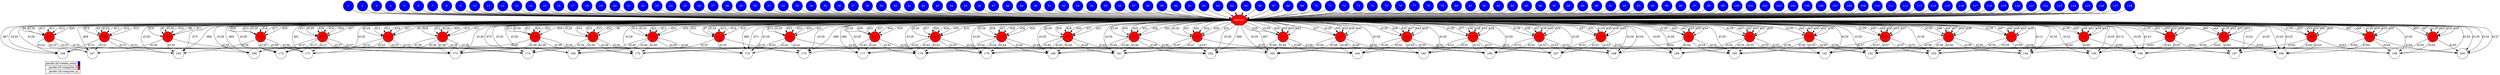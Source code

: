 digraph {
  rankdir=TB;
  labeljust="l";
  subgraph dependence_graph {
    ranksep=0.20;
    node[height=0.75];

1[shape=circle, style=filled fillcolor="#0000ff" fontcolor="#ffffff"];
2[shape=circle, style=filled fillcolor="#0000ff" fontcolor="#ffffff"];
3[shape=circle, style=filled fillcolor="#0000ff" fontcolor="#ffffff"];
4[shape=circle, style=filled fillcolor="#0000ff" fontcolor="#ffffff"];
5[shape=circle, style=filled fillcolor="#0000ff" fontcolor="#ffffff"];
6[shape=circle, style=filled fillcolor="#0000ff" fontcolor="#ffffff"];
7[shape=circle, style=filled fillcolor="#0000ff" fontcolor="#ffffff"];
8[shape=circle, style=filled fillcolor="#0000ff" fontcolor="#ffffff"];
9[shape=circle, style=filled fillcolor="#0000ff" fontcolor="#ffffff"];
10[shape=circle, style=filled fillcolor="#0000ff" fontcolor="#ffffff"];
11[shape=circle, style=filled fillcolor="#0000ff" fontcolor="#ffffff"];
12[shape=circle, style=filled fillcolor="#0000ff" fontcolor="#ffffff"];
13[shape=circle, style=filled fillcolor="#0000ff" fontcolor="#ffffff"];
14[shape=circle, style=filled fillcolor="#0000ff" fontcolor="#ffffff"];
15[shape=circle, style=filled fillcolor="#0000ff" fontcolor="#ffffff"];
16[shape=circle, style=filled fillcolor="#0000ff" fontcolor="#ffffff"];
17[shape=circle, style=filled fillcolor="#0000ff" fontcolor="#ffffff"];
18[shape=circle, style=filled fillcolor="#0000ff" fontcolor="#ffffff"];
19[shape=circle, style=filled fillcolor="#0000ff" fontcolor="#ffffff"];
20[shape=circle, style=filled fillcolor="#0000ff" fontcolor="#ffffff"];
21[shape=circle, style=filled fillcolor="#0000ff" fontcolor="#ffffff"];
22[shape=circle, style=filled fillcolor="#0000ff" fontcolor="#ffffff"];
23[shape=circle, style=filled fillcolor="#0000ff" fontcolor="#ffffff"];
24[shape=circle, style=filled fillcolor="#0000ff" fontcolor="#ffffff"];
25[shape=circle, style=filled fillcolor="#0000ff" fontcolor="#ffffff"];
26[shape=circle, style=filled fillcolor="#0000ff" fontcolor="#ffffff"];
27[shape=circle, style=filled fillcolor="#0000ff" fontcolor="#ffffff"];
28[shape=circle, style=filled fillcolor="#0000ff" fontcolor="#ffffff"];
29[shape=circle, style=filled fillcolor="#0000ff" fontcolor="#ffffff"];
30[shape=circle, style=filled fillcolor="#0000ff" fontcolor="#ffffff"];
31[shape=circle, style=filled fillcolor="#0000ff" fontcolor="#ffffff"];
32[shape=circle, style=filled fillcolor="#0000ff" fontcolor="#ffffff"];
33[shape=circle, style=filled fillcolor="#0000ff" fontcolor="#ffffff"];
34[shape=circle, style=filled fillcolor="#0000ff" fontcolor="#ffffff"];
35[shape=circle, style=filled fillcolor="#0000ff" fontcolor="#ffffff"];
36[shape=circle, style=filled fillcolor="#0000ff" fontcolor="#ffffff"];
37[shape=circle, style=filled fillcolor="#0000ff" fontcolor="#ffffff"];
38[shape=circle, style=filled fillcolor="#0000ff" fontcolor="#ffffff"];
39[shape=circle, style=filled fillcolor="#0000ff" fontcolor="#ffffff"];
40[shape=circle, style=filled fillcolor="#0000ff" fontcolor="#ffffff"];
41[shape=circle, style=filled fillcolor="#0000ff" fontcolor="#ffffff"];
42[shape=circle, style=filled fillcolor="#0000ff" fontcolor="#ffffff"];
43[shape=circle, style=filled fillcolor="#0000ff" fontcolor="#ffffff"];
44[shape=circle, style=filled fillcolor="#0000ff" fontcolor="#ffffff"];
45[shape=circle, style=filled fillcolor="#0000ff" fontcolor="#ffffff"];
46[shape=circle, style=filled fillcolor="#0000ff" fontcolor="#ffffff"];
47[shape=circle, style=filled fillcolor="#0000ff" fontcolor="#ffffff"];
48[shape=circle, style=filled fillcolor="#0000ff" fontcolor="#ffffff"];
49[shape=circle, style=filled fillcolor="#0000ff" fontcolor="#ffffff"];
50[shape=circle, style=filled fillcolor="#0000ff" fontcolor="#ffffff"];
51[shape=circle, style=filled fillcolor="#0000ff" fontcolor="#ffffff"];
52[shape=circle, style=filled fillcolor="#0000ff" fontcolor="#ffffff"];
53[shape=circle, style=filled fillcolor="#0000ff" fontcolor="#ffffff"];
54[shape=circle, style=filled fillcolor="#0000ff" fontcolor="#ffffff"];
55[shape=circle, style=filled fillcolor="#0000ff" fontcolor="#ffffff"];
56[shape=circle, style=filled fillcolor="#0000ff" fontcolor="#ffffff"];
57[shape=circle, style=filled fillcolor="#0000ff" fontcolor="#ffffff"];
58[shape=circle, style=filled fillcolor="#0000ff" fontcolor="#ffffff"];
59[shape=circle, style=filled fillcolor="#0000ff" fontcolor="#ffffff"];
60[shape=circle, style=filled fillcolor="#0000ff" fontcolor="#ffffff"];
61[shape=circle, style=filled fillcolor="#0000ff" fontcolor="#ffffff"];
62[shape=circle, style=filled fillcolor="#0000ff" fontcolor="#ffffff"];
63[shape=circle, style=filled fillcolor="#0000ff" fontcolor="#ffffff"];
64[shape=circle, style=filled fillcolor="#0000ff" fontcolor="#ffffff"];
65[shape=circle, style=filled fillcolor="#0000ff" fontcolor="#ffffff"];
66[shape=circle, style=filled fillcolor="#0000ff" fontcolor="#ffffff"];
67[shape=circle, style=filled fillcolor="#0000ff" fontcolor="#ffffff"];
68[shape=circle, style=filled fillcolor="#0000ff" fontcolor="#ffffff"];
69[shape=circle, style=filled fillcolor="#0000ff" fontcolor="#ffffff"];
70[shape=circle, style=filled fillcolor="#0000ff" fontcolor="#ffffff"];
71[shape=circle, style=filled fillcolor="#0000ff" fontcolor="#ffffff"];
72[shape=circle, style=filled fillcolor="#0000ff" fontcolor="#ffffff"];
73[shape=circle, style=filled fillcolor="#0000ff" fontcolor="#ffffff"];
74[shape=circle, style=filled fillcolor="#0000ff" fontcolor="#ffffff"];
75[shape=circle, style=filled fillcolor="#0000ff" fontcolor="#ffffff"];
76[shape=circle, style=filled fillcolor="#0000ff" fontcolor="#ffffff"];
77[shape=circle, style=filled fillcolor="#0000ff" fontcolor="#ffffff"];
78[shape=circle, style=filled fillcolor="#0000ff" fontcolor="#ffffff"];
79[shape=circle, style=filled fillcolor="#0000ff" fontcolor="#ffffff"];
80[shape=circle, style=filled fillcolor="#0000ff" fontcolor="#ffffff"];
81[shape=circle, style=filled fillcolor="#0000ff" fontcolor="#ffffff"];
82[shape=circle, style=filled fillcolor="#0000ff" fontcolor="#ffffff"];
83[shape=circle, style=filled fillcolor="#0000ff" fontcolor="#ffffff"];
84[shape=circle, style=filled fillcolor="#0000ff" fontcolor="#ffffff"];
85[shape=circle, style=filled fillcolor="#0000ff" fontcolor="#ffffff"];
86[shape=circle, style=filled fillcolor="#0000ff" fontcolor="#ffffff"];
87[shape=circle, style=filled fillcolor="#0000ff" fontcolor="#ffffff"];
88[shape=circle, style=filled fillcolor="#0000ff" fontcolor="#ffffff"];
89[shape=circle, style=filled fillcolor="#0000ff" fontcolor="#ffffff"];
90[shape=circle, style=filled fillcolor="#0000ff" fontcolor="#ffffff"];
91[shape=circle, style=filled fillcolor="#0000ff" fontcolor="#ffffff"];
92[shape=circle, style=filled fillcolor="#0000ff" fontcolor="#ffffff"];
93[shape=circle, style=filled fillcolor="#0000ff" fontcolor="#ffffff"];
94[shape=circle, style=filled fillcolor="#0000ff" fontcolor="#ffffff"];
95[shape=circle, style=filled fillcolor="#0000ff" fontcolor="#ffffff"];
96[shape=circle, style=filled fillcolor="#0000ff" fontcolor="#ffffff"];
97[shape=circle, style=filled fillcolor="#0000ff" fontcolor="#ffffff"];
98[shape=circle, style=filled fillcolor="#0000ff" fontcolor="#ffffff"];
99[shape=circle, style=filled fillcolor="#0000ff" fontcolor="#ffffff"];
100[shape=circle, style=filled fillcolor="#0000ff" fontcolor="#ffffff"];
101[shape=circle, style=filled fillcolor="#0000ff" fontcolor="#ffffff"];
102[shape=circle, style=filled fillcolor="#0000ff" fontcolor="#ffffff"];
103[shape=circle, style=filled fillcolor="#0000ff" fontcolor="#ffffff"];
104[shape=circle, style=filled fillcolor="#0000ff" fontcolor="#ffffff"];
105[shape=circle, style=filled fillcolor="#0000ff" fontcolor="#ffffff"];
106[shape=circle, style=filled fillcolor="#0000ff" fontcolor="#ffffff"];
107[shape=circle, style=filled fillcolor="#0000ff" fontcolor="#ffffff"];
108[shape=circle, style=filled fillcolor="#0000ff" fontcolor="#ffffff"];
109[shape=circle, style=filled fillcolor="#0000ff" fontcolor="#ffffff"];
110[shape=circle, style=filled fillcolor="#0000ff" fontcolor="#ffffff"];
111[shape=circle, style=filled fillcolor="#0000ff" fontcolor="#ffffff"];
112[shape=circle, style=filled fillcolor="#0000ff" fontcolor="#ffffff"];
113[shape=circle, style=filled fillcolor="#0000ff" fontcolor="#ffffff"];
114[shape=circle, style=filled fillcolor="#0000ff" fontcolor="#ffffff"];
115[shape=circle, style=filled fillcolor="#0000ff" fontcolor="#ffffff"];
116[shape=circle, style=filled fillcolor="#0000ff" fontcolor="#ffffff"];
117[shape=circle, style=filled fillcolor="#0000ff" fontcolor="#ffffff"];
118[shape=circle, style=filled fillcolor="#0000ff" fontcolor="#ffffff"];
119[shape=circle, style=filled fillcolor="#0000ff" fontcolor="#ffffff"];
120[shape=circle, style=filled fillcolor="#0000ff" fontcolor="#ffffff"];
121[shape=circle, style=filled fillcolor="#0000ff" fontcolor="#ffffff"];
122[shape=circle, style=filled fillcolor="#0000ff" fontcolor="#ffffff"];
123[shape=circle, style=filled fillcolor="#0000ff" fontcolor="#ffffff"];
124[shape=circle, style=filled fillcolor="#0000ff" fontcolor="#ffffff"];
125[shape=circle, style=filled fillcolor="#0000ff" fontcolor="#ffffff"];
126[shape=circle, style=filled fillcolor="#0000ff" fontcolor="#ffffff"];
127[shape=circle, style=filled fillcolor="#0000ff" fontcolor="#ffffff"];
128[shape=circle, style=filled fillcolor="#0000ff" fontcolor="#ffffff"];
Synchro1[label="barrier", shape=octagon, style=filled fillcolor="#ff0000" fontcolor="#FFFFFF"];
103 -> Synchro1;
50 -> Synchro1;
90 -> Synchro1;
59 -> Synchro1;
100 -> Synchro1;
92 -> Synchro1;
117 -> Synchro1;
127 -> Synchro1;
81 -> Synchro1;
125 -> Synchro1;
45 -> Synchro1;
7 -> Synchro1;
61 -> Synchro1;
79 -> Synchro1;
19 -> Synchro1;
32 -> Synchro1;
56 -> Synchro1;
26 -> Synchro1;
74 -> Synchro1;
27 -> Synchro1;
5 -> Synchro1;
88 -> Synchro1;
40 -> Synchro1;
120 -> Synchro1;
36 -> Synchro1;
97 -> Synchro1;
115 -> Synchro1;
77 -> Synchro1;
57 -> Synchro1;
66 -> Synchro1;
101 -> Synchro1;
105 -> Synchro1;
123 -> Synchro1;
95 -> Synchro1;
98 -> Synchro1;
48 -> Synchro1;
54 -> Synchro1;
10 -> Synchro1;
31 -> Synchro1;
9 -> Synchro1;
71 -> Synchro1;
85 -> Synchro1;
124 -> Synchro1;
43 -> Synchro1;
93 -> Synchro1;
118 -> Synchro1;
82 -> Synchro1;
16 -> Synchro1;
112 -> Synchro1;
62 -> Synchro1;
96 -> Synchro1;
65 -> Synchro1;
91 -> Synchro1;
69 -> Synchro1;
78 -> Synchro1;
2 -> Synchro1;
12 -> Synchro1;
68 -> Synchro1;
22 -> Synchro1;
53 -> Synchro1;
102 -> Synchro1;
42 -> Synchro1;
30 -> Synchro1;
29 -> Synchro1;
75 -> Synchro1;
113 -> Synchro1;
3 -> Synchro1;
47 -> Synchro1;
38 -> Synchro1;
94 -> Synchro1;
58 -> Synchro1;
87 -> Synchro1;
55 -> Synchro1;
28 -> Synchro1;
4 -> Synchro1;
49 -> Synchro1;
126 -> Synchro1;
83 -> Synchro1;
44 -> Synchro1;
73 -> Synchro1;
34 -> Synchro1;
64 -> Synchro1;
108 -> Synchro1;
67 -> Synchro1;
41 -> Synchro1;
99 -> Synchro1;
33 -> Synchro1;
80 -> Synchro1;
39 -> Synchro1;
104 -> Synchro1;
110 -> Synchro1;
13 -> Synchro1;
20 -> Synchro1;
114 -> Synchro1;
14 -> Synchro1;
8 -> Synchro1;
11 -> Synchro1;
52 -> Synchro1;
122 -> Synchro1;
37 -> Synchro1;
17 -> Synchro1;
6 -> Synchro1;
121 -> Synchro1;
46 -> Synchro1;
63 -> Synchro1;
18 -> Synchro1;
23 -> Synchro1;
72 -> Synchro1;
60 -> Synchro1;
116 -> Synchro1;
15 -> Synchro1;
107 -> Synchro1;
84 -> Synchro1;
109 -> Synchro1;
35 -> Synchro1;
89 -> Synchro1;
1 -> Synchro1;
76 -> Synchro1;
51 -> Synchro1;
111 -> Synchro1;
119 -> Synchro1;
106 -> Synchro1;
128 -> Synchro1;
21 -> Synchro1;
25 -> Synchro1;
70 -> Synchro1;
86 -> Synchro1;
24 -> Synchro1;
129[shape=circle, style=filled fillcolor="#ff0000" fontcolor="#000000"];
Synchro1 -> 129[ label="d129" ];
Synchro1 -> 129[ label="d10" ];
Synchro1 -> 129[ label="d9" ];
Synchro1 -> 129[ label="d11" ];
Synchro1 -> 129[ label="d18" ];
Synchro1 -> 129[ label="d2" ];
130[shape=circle, style=filled fillcolor="#ff0000" fontcolor="#000000"];
Synchro1 -> 130[ label="d129" ];
Synchro1 -> 130[ label="d11" ];
Synchro1 -> 130[ label="d10" ];
Synchro1 -> 130[ label="d12" ];
Synchro1 -> 130[ label="d19" ];
Synchro1 -> 130[ label="d3" ];
131[shape=circle, style=filled fillcolor="#ff0000" fontcolor="#000000"];
Synchro1 -> 131[ label="d129" ];
Synchro1 -> 131[ label="d12" ];
Synchro1 -> 131[ label="d11" ];
Synchro1 -> 131[ label="d13" ];
Synchro1 -> 131[ label="d20" ];
Synchro1 -> 131[ label="d4" ];
132[shape=circle, style=filled fillcolor="#ff0000" fontcolor="#000000"];
Synchro1 -> 132[ label="d129" ];
Synchro1 -> 132[ label="d13" ];
Synchro1 -> 132[ label="d12" ];
Synchro1 -> 132[ label="d14" ];
Synchro1 -> 132[ label="d21" ];
Synchro1 -> 132[ label="d5" ];
133[shape=circle, style=filled fillcolor="#ff0000" fontcolor="#000000"];
Synchro1 -> 133[ label="d129" ];
Synchro1 -> 133[ label="d14" ];
Synchro1 -> 133[ label="d13" ];
Synchro1 -> 133[ label="d15" ];
Synchro1 -> 133[ label="d22" ];
Synchro1 -> 133[ label="d6" ];
134[shape=circle, style=filled fillcolor="#ff0000" fontcolor="#000000"];
Synchro1 -> 134[ label="d129" ];
Synchro1 -> 134[ label="d15" ];
Synchro1 -> 134[ label="d14" ];
Synchro1 -> 134[ label="d16" ];
Synchro1 -> 134[ label="d23" ];
Synchro1 -> 134[ label="d7" ];
135[shape=circle, style=filled fillcolor="#ff0000" fontcolor="#000000"];
Synchro1 -> 135[ label="d129" ];
Synchro1 -> 135[ label="d18" ];
Synchro1 -> 135[ label="d17" ];
Synchro1 -> 135[ label="d19" ];
Synchro1 -> 135[ label="d26" ];
Synchro1 -> 135[ label="d10" ];
136[shape=circle, style=filled fillcolor="#ff0000" fontcolor="#000000"];
Synchro1 -> 136[ label="d129" ];
Synchro1 -> 136[ label="d19" ];
Synchro1 -> 136[ label="d18" ];
Synchro1 -> 136[ label="d20" ];
Synchro1 -> 136[ label="d27" ];
Synchro1 -> 136[ label="d11" ];
137[shape=circle, style=filled fillcolor="#ff0000" fontcolor="#000000"];
Synchro1 -> 137[ label="d129" ];
Synchro1 -> 137[ label="d20" ];
Synchro1 -> 137[ label="d19" ];
Synchro1 -> 137[ label="d21" ];
Synchro1 -> 137[ label="d28" ];
Synchro1 -> 137[ label="d12" ];
138[shape=circle, style=filled fillcolor="#ff0000" fontcolor="#000000"];
Synchro1 -> 138[ label="d129" ];
Synchro1 -> 138[ label="d21" ];
Synchro1 -> 138[ label="d20" ];
Synchro1 -> 138[ label="d22" ];
Synchro1 -> 138[ label="d29" ];
Synchro1 -> 138[ label="d13" ];
139[shape=circle, style=filled fillcolor="#ff0000" fontcolor="#000000"];
Synchro1 -> 139[ label="d129" ];
Synchro1 -> 139[ label="d22" ];
Synchro1 -> 139[ label="d21" ];
Synchro1 -> 139[ label="d23" ];
Synchro1 -> 139[ label="d30" ];
Synchro1 -> 139[ label="d14" ];
140[shape=circle, style=filled fillcolor="#ff0000" fontcolor="#000000"];
Synchro1 -> 140[ label="d129" ];
Synchro1 -> 140[ label="d23" ];
Synchro1 -> 140[ label="d22" ];
Synchro1 -> 140[ label="d24" ];
Synchro1 -> 140[ label="d31" ];
Synchro1 -> 140[ label="d15" ];
141[shape=circle, style=filled fillcolor="#ff0000" fontcolor="#000000"];
Synchro1 -> 141[ label="d129" ];
Synchro1 -> 141[ label="d26" ];
Synchro1 -> 141[ label="d25" ];
Synchro1 -> 141[ label="d27" ];
Synchro1 -> 141[ label="d34" ];
Synchro1 -> 141[ label="d18" ];
142[shape=circle, style=filled fillcolor="#ff0000" fontcolor="#000000"];
Synchro1 -> 142[ label="d129" ];
Synchro1 -> 142[ label="d27" ];
Synchro1 -> 142[ label="d26" ];
Synchro1 -> 142[ label="d28" ];
Synchro1 -> 142[ label="d35" ];
Synchro1 -> 142[ label="d19" ];
143[shape=circle, style=filled fillcolor="#ff0000" fontcolor="#000000"];
Synchro1 -> 143[ label="d129" ];
Synchro1 -> 143[ label="d28" ];
Synchro1 -> 143[ label="d27" ];
Synchro1 -> 143[ label="d29" ];
Synchro1 -> 143[ label="d36" ];
Synchro1 -> 143[ label="d20" ];
144[shape=circle, style=filled fillcolor="#ff0000" fontcolor="#000000"];
Synchro1 -> 144[ label="d129" ];
Synchro1 -> 144[ label="d29" ];
Synchro1 -> 144[ label="d28" ];
Synchro1 -> 144[ label="d30" ];
Synchro1 -> 144[ label="d37" ];
Synchro1 -> 144[ label="d21" ];
145[shape=circle, style=filled fillcolor="#ff0000" fontcolor="#000000"];
Synchro1 -> 145[ label="d129" ];
Synchro1 -> 145[ label="d30" ];
Synchro1 -> 145[ label="d29" ];
Synchro1 -> 145[ label="d31" ];
Synchro1 -> 145[ label="d38" ];
Synchro1 -> 145[ label="d22" ];
146[shape=circle, style=filled fillcolor="#ff0000" fontcolor="#000000"];
Synchro1 -> 146[ label="d129" ];
Synchro1 -> 146[ label="d31" ];
Synchro1 -> 146[ label="d30" ];
Synchro1 -> 146[ label="d32" ];
Synchro1 -> 146[ label="d39" ];
Synchro1 -> 146[ label="d23" ];
147[shape=circle, style=filled fillcolor="#ff0000" fontcolor="#000000"];
Synchro1 -> 147[ label="d129" ];
Synchro1 -> 147[ label="d34" ];
Synchro1 -> 147[ label="d33" ];
Synchro1 -> 147[ label="d35" ];
Synchro1 -> 147[ label="d42" ];
Synchro1 -> 147[ label="d26" ];
148[shape=circle, style=filled fillcolor="#ff0000" fontcolor="#000000"];
Synchro1 -> 148[ label="d129" ];
Synchro1 -> 148[ label="d35" ];
Synchro1 -> 148[ label="d34" ];
Synchro1 -> 148[ label="d36" ];
Synchro1 -> 148[ label="d43" ];
Synchro1 -> 148[ label="d27" ];
149[shape=circle, style=filled fillcolor="#ff0000" fontcolor="#000000"];
Synchro1 -> 149[ label="d129" ];
Synchro1 -> 149[ label="d36" ];
Synchro1 -> 149[ label="d35" ];
Synchro1 -> 149[ label="d37" ];
Synchro1 -> 149[ label="d44" ];
Synchro1 -> 149[ label="d28" ];
150[shape=circle, style=filled fillcolor="#ff0000" fontcolor="#000000"];
Synchro1 -> 150[ label="d129" ];
Synchro1 -> 150[ label="d37" ];
Synchro1 -> 150[ label="d36" ];
Synchro1 -> 150[ label="d38" ];
Synchro1 -> 150[ label="d45" ];
Synchro1 -> 150[ label="d29" ];
151[shape=circle, style=filled fillcolor="#ff0000" fontcolor="#000000"];
Synchro1 -> 151[ label="d129" ];
Synchro1 -> 151[ label="d38" ];
Synchro1 -> 151[ label="d37" ];
Synchro1 -> 151[ label="d39" ];
Synchro1 -> 151[ label="d46" ];
Synchro1 -> 151[ label="d30" ];
152[shape=circle, style=filled fillcolor="#ff0000" fontcolor="#000000"];
Synchro1 -> 152[ label="d129" ];
Synchro1 -> 152[ label="d39" ];
Synchro1 -> 152[ label="d38" ];
Synchro1 -> 152[ label="d40" ];
Synchro1 -> 152[ label="d47" ];
Synchro1 -> 152[ label="d31" ];
153[shape=circle, style=filled fillcolor="#ff0000" fontcolor="#000000"];
Synchro1 -> 153[ label="d129" ];
Synchro1 -> 153[ label="d42" ];
Synchro1 -> 153[ label="d41" ];
Synchro1 -> 153[ label="d43" ];
Synchro1 -> 153[ label="d50" ];
Synchro1 -> 153[ label="d34" ];
154[shape=circle, style=filled fillcolor="#ff0000" fontcolor="#000000"];
Synchro1 -> 154[ label="d129" ];
Synchro1 -> 154[ label="d43" ];
Synchro1 -> 154[ label="d42" ];
Synchro1 -> 154[ label="d44" ];
Synchro1 -> 154[ label="d51" ];
Synchro1 -> 154[ label="d35" ];
155[shape=circle, style=filled fillcolor="#ff0000" fontcolor="#000000"];
Synchro1 -> 155[ label="d129" ];
Synchro1 -> 155[ label="d44" ];
Synchro1 -> 155[ label="d43" ];
Synchro1 -> 155[ label="d45" ];
Synchro1 -> 155[ label="d52" ];
Synchro1 -> 155[ label="d36" ];
156[shape=circle, style=filled fillcolor="#ff0000" fontcolor="#000000"];
Synchro1 -> 156[ label="d129" ];
Synchro1 -> 156[ label="d45" ];
Synchro1 -> 156[ label="d44" ];
Synchro1 -> 156[ label="d46" ];
Synchro1 -> 156[ label="d53" ];
Synchro1 -> 156[ label="d37" ];
157[shape=circle, style=filled fillcolor="#ff0000" fontcolor="#000000"];
Synchro1 -> 157[ label="d129" ];
Synchro1 -> 157[ label="d46" ];
Synchro1 -> 157[ label="d45" ];
Synchro1 -> 157[ label="d47" ];
Synchro1 -> 157[ label="d54" ];
Synchro1 -> 157[ label="d38" ];
158[shape=circle, style=filled fillcolor="#ff0000" fontcolor="#000000"];
Synchro1 -> 158[ label="d129" ];
Synchro1 -> 158[ label="d47" ];
Synchro1 -> 158[ label="d46" ];
Synchro1 -> 158[ label="d48" ];
Synchro1 -> 158[ label="d55" ];
Synchro1 -> 158[ label="d39" ];
159[shape=circle, style=filled fillcolor="#ff0000" fontcolor="#000000"];
Synchro1 -> 159[ label="d129" ];
Synchro1 -> 159[ label="d50" ];
Synchro1 -> 159[ label="d49" ];
Synchro1 -> 159[ label="d51" ];
Synchro1 -> 159[ label="d58" ];
Synchro1 -> 159[ label="d42" ];
160[shape=circle, style=filled fillcolor="#ff0000" fontcolor="#000000"];
Synchro1 -> 160[ label="d129" ];
Synchro1 -> 160[ label="d51" ];
Synchro1 -> 160[ label="d50" ];
Synchro1 -> 160[ label="d52" ];
Synchro1 -> 160[ label="d59" ];
Synchro1 -> 160[ label="d43" ];
161[shape=circle, style=filled fillcolor="#ff0000" fontcolor="#000000"];
Synchro1 -> 161[ label="d129" ];
Synchro1 -> 161[ label="d52" ];
Synchro1 -> 161[ label="d51" ];
Synchro1 -> 161[ label="d53" ];
Synchro1 -> 161[ label="d60" ];
Synchro1 -> 161[ label="d44" ];
162[shape=circle, style=filled fillcolor="#ff0000" fontcolor="#000000"];
Synchro1 -> 162[ label="d129" ];
Synchro1 -> 162[ label="d53" ];
Synchro1 -> 162[ label="d52" ];
Synchro1 -> 162[ label="d54" ];
Synchro1 -> 162[ label="d61" ];
Synchro1 -> 162[ label="d45" ];
163[shape=circle, style=filled fillcolor="#ff0000" fontcolor="#000000"];
Synchro1 -> 163[ label="d129" ];
Synchro1 -> 163[ label="d54" ];
Synchro1 -> 163[ label="d53" ];
Synchro1 -> 163[ label="d55" ];
Synchro1 -> 163[ label="d62" ];
Synchro1 -> 163[ label="d46" ];
164[shape=circle, style=filled fillcolor="#ff0000" fontcolor="#000000"];
Synchro1 -> 164[ label="d129" ];
Synchro1 -> 164[ label="d55" ];
Synchro1 -> 164[ label="d54" ];
Synchro1 -> 164[ label="d56" ];
Synchro1 -> 164[ label="d63" ];
Synchro1 -> 164[ label="d47" ];
165[shape=circle, style=filled fillcolor="#ffffff" fontcolor="#000000"];
Synchro1 -> 165[ label="d129" ];
129 -> 165[ label="d130" ];
Synchro1 -> 165[ label="d73" ];
130 -> 165[ label="d131" ];
135 -> 165[ label="d136" ];
Synchro1 -> 165[ label="d66" ];
166[shape=circle, style=filled fillcolor="#ffffff" fontcolor="#000000"];
Synchro1 -> 166[ label="d129" ];
130 -> 166[ label="d131" ];
129 -> 166[ label="d130" ];
131 -> 166[ label="d132" ];
136 -> 166[ label="d137" ];
Synchro1 -> 166[ label="d67" ];
167[shape=circle, style=filled fillcolor="#ffffff" fontcolor="#000000"];
Synchro1 -> 167[ label="d129" ];
131 -> 167[ label="d132" ];
130 -> 167[ label="d131" ];
132 -> 167[ label="d133" ];
137 -> 167[ label="d138" ];
Synchro1 -> 167[ label="d68" ];
168[shape=circle, style=filled fillcolor="#ffffff" fontcolor="#000000"];
Synchro1 -> 168[ label="d129" ];
132 -> 168[ label="d133" ];
131 -> 168[ label="d132" ];
133 -> 168[ label="d134" ];
138 -> 168[ label="d139" ];
Synchro1 -> 168[ label="d69" ];
169[shape=circle, style=filled fillcolor="#ffffff" fontcolor="#000000"];
Synchro1 -> 169[ label="d129" ];
133 -> 169[ label="d134" ];
132 -> 169[ label="d133" ];
134 -> 169[ label="d135" ];
139 -> 169[ label="d140" ];
Synchro1 -> 169[ label="d70" ];
170[shape=circle, style=filled fillcolor="#ffffff" fontcolor="#000000"];
Synchro1 -> 170[ label="d129" ];
134 -> 170[ label="d135" ];
133 -> 170[ label="d134" ];
Synchro1 -> 170[ label="d80" ];
140 -> 170[ label="d141" ];
Synchro1 -> 170[ label="d71" ];
171[shape=circle, style=filled fillcolor="#ffffff" fontcolor="#000000"];
Synchro1 -> 171[ label="d129" ];
135 -> 171[ label="d136" ];
Synchro1 -> 171[ label="d81" ];
136 -> 171[ label="d137" ];
141 -> 171[ label="d142" ];
129 -> 171[ label="d130" ];
172[shape=circle, style=filled fillcolor="#ffffff" fontcolor="#000000"];
Synchro1 -> 172[ label="d129" ];
136 -> 172[ label="d137" ];
135 -> 172[ label="d136" ];
137 -> 172[ label="d138" ];
142 -> 172[ label="d143" ];
130 -> 172[ label="d131" ];
173[shape=circle, style=filled fillcolor="#ffffff" fontcolor="#000000"];
Synchro1 -> 173[ label="d129" ];
137 -> 173[ label="d138" ];
136 -> 173[ label="d137" ];
138 -> 173[ label="d139" ];
143 -> 173[ label="d144" ];
131 -> 173[ label="d132" ];
174[shape=circle, style=filled fillcolor="#ffffff" fontcolor="#000000"];
Synchro1 -> 174[ label="d129" ];
138 -> 174[ label="d139" ];
137 -> 174[ label="d138" ];
139 -> 174[ label="d140" ];
144 -> 174[ label="d145" ];
132 -> 174[ label="d133" ];
175[shape=circle, style=filled fillcolor="#ffffff" fontcolor="#000000"];
Synchro1 -> 175[ label="d129" ];
139 -> 175[ label="d140" ];
138 -> 175[ label="d139" ];
140 -> 175[ label="d141" ];
145 -> 175[ label="d146" ];
133 -> 175[ label="d134" ];
176[shape=circle, style=filled fillcolor="#ffffff" fontcolor="#000000"];
Synchro1 -> 176[ label="d129" ];
140 -> 176[ label="d141" ];
139 -> 176[ label="d140" ];
Synchro1 -> 176[ label="d88" ];
146 -> 176[ label="d147" ];
134 -> 176[ label="d135" ];
177[shape=circle, style=filled fillcolor="#ffffff" fontcolor="#000000"];
Synchro1 -> 177[ label="d129" ];
141 -> 177[ label="d142" ];
Synchro1 -> 177[ label="d89" ];
142 -> 177[ label="d143" ];
147 -> 177[ label="d148" ];
135 -> 177[ label="d136" ];
178[shape=circle, style=filled fillcolor="#ffffff" fontcolor="#000000"];
Synchro1 -> 178[ label="d129" ];
142 -> 178[ label="d143" ];
141 -> 178[ label="d142" ];
143 -> 178[ label="d144" ];
148 -> 178[ label="d149" ];
136 -> 178[ label="d137" ];
179[shape=circle, style=filled fillcolor="#ffffff" fontcolor="#000000"];
Synchro1 -> 179[ label="d129" ];
143 -> 179[ label="d144" ];
142 -> 179[ label="d143" ];
144 -> 179[ label="d145" ];
149 -> 179[ label="d150" ];
137 -> 179[ label="d138" ];
180[shape=circle, style=filled fillcolor="#ffffff" fontcolor="#000000"];
Synchro1 -> 180[ label="d129" ];
144 -> 180[ label="d145" ];
143 -> 180[ label="d144" ];
145 -> 180[ label="d146" ];
150 -> 180[ label="d151" ];
138 -> 180[ label="d139" ];
181[shape=circle, style=filled fillcolor="#ffffff" fontcolor="#000000"];
Synchro1 -> 181[ label="d129" ];
145 -> 181[ label="d146" ];
144 -> 181[ label="d145" ];
146 -> 181[ label="d147" ];
151 -> 181[ label="d152" ];
139 -> 181[ label="d140" ];
182[shape=circle, style=filled fillcolor="#ffffff" fontcolor="#000000"];
Synchro1 -> 182[ label="d129" ];
146 -> 182[ label="d147" ];
145 -> 182[ label="d146" ];
Synchro1 -> 182[ label="d96" ];
152 -> 182[ label="d153" ];
140 -> 182[ label="d141" ];
183[shape=circle, style=filled fillcolor="#ffffff" fontcolor="#000000"];
Synchro1 -> 183[ label="d129" ];
147 -> 183[ label="d148" ];
Synchro1 -> 183[ label="d97" ];
148 -> 183[ label="d149" ];
153 -> 183[ label="d154" ];
141 -> 183[ label="d142" ];
184[shape=circle, style=filled fillcolor="#ffffff" fontcolor="#000000"];
Synchro1 -> 184[ label="d129" ];
148 -> 184[ label="d149" ];
147 -> 184[ label="d148" ];
149 -> 184[ label="d150" ];
154 -> 184[ label="d155" ];
142 -> 184[ label="d143" ];
185[shape=circle, style=filled fillcolor="#ffffff" fontcolor="#000000"];
Synchro1 -> 185[ label="d129" ];
149 -> 185[ label="d150" ];
148 -> 185[ label="d149" ];
150 -> 185[ label="d151" ];
155 -> 185[ label="d156" ];
143 -> 185[ label="d144" ];
186[shape=circle, style=filled fillcolor="#ffffff" fontcolor="#000000"];
Synchro1 -> 186[ label="d129" ];
150 -> 186[ label="d151" ];
149 -> 186[ label="d150" ];
151 -> 186[ label="d152" ];
156 -> 186[ label="d157" ];
144 -> 186[ label="d145" ];
187[shape=circle, style=filled fillcolor="#ffffff" fontcolor="#000000"];
Synchro1 -> 187[ label="d129" ];
151 -> 187[ label="d152" ];
150 -> 187[ label="d151" ];
152 -> 187[ label="d153" ];
157 -> 187[ label="d158" ];
145 -> 187[ label="d146" ];
188[shape=circle, style=filled fillcolor="#ffffff" fontcolor="#000000"];
Synchro1 -> 188[ label="d129" ];
152 -> 188[ label="d153" ];
151 -> 188[ label="d152" ];
Synchro1 -> 188[ label="d104" ];
158 -> 188[ label="d159" ];
146 -> 188[ label="d147" ];
189[shape=circle, style=filled fillcolor="#ffffff" fontcolor="#000000"];
Synchro1 -> 189[ label="d129" ];
153 -> 189[ label="d154" ];
Synchro1 -> 189[ label="d105" ];
154 -> 189[ label="d155" ];
159 -> 189[ label="d160" ];
147 -> 189[ label="d148" ];
190[shape=circle, style=filled fillcolor="#ffffff" fontcolor="#000000"];
Synchro1 -> 190[ label="d129" ];
154 -> 190[ label="d155" ];
153 -> 190[ label="d154" ];
155 -> 190[ label="d156" ];
160 -> 190[ label="d161" ];
148 -> 190[ label="d149" ];
191[shape=circle, style=filled fillcolor="#ffffff" fontcolor="#000000"];
Synchro1 -> 191[ label="d129" ];
155 -> 191[ label="d156" ];
154 -> 191[ label="d155" ];
156 -> 191[ label="d157" ];
161 -> 191[ label="d162" ];
149 -> 191[ label="d150" ];
192[shape=circle, style=filled fillcolor="#ffffff" fontcolor="#000000"];
Synchro1 -> 192[ label="d129" ];
156 -> 192[ label="d157" ];
155 -> 192[ label="d156" ];
157 -> 192[ label="d158" ];
162 -> 192[ label="d163" ];
150 -> 192[ label="d151" ];
193[shape=circle, style=filled fillcolor="#ffffff" fontcolor="#000000"];
Synchro1 -> 193[ label="d129" ];
157 -> 193[ label="d158" ];
156 -> 193[ label="d157" ];
158 -> 193[ label="d159" ];
163 -> 193[ label="d164" ];
151 -> 193[ label="d152" ];
194[shape=circle, style=filled fillcolor="#ffffff" fontcolor="#000000"];
Synchro1 -> 194[ label="d129" ];
158 -> 194[ label="d159" ];
157 -> 194[ label="d158" ];
Synchro1 -> 194[ label="d112" ];
164 -> 194[ label="d165" ];
152 -> 194[ label="d153" ];
195[shape=circle, style=filled fillcolor="#ffffff" fontcolor="#000000"];
Synchro1 -> 195[ label="d129" ];
159 -> 195[ label="d160" ];
Synchro1 -> 195[ label="d113" ];
160 -> 195[ label="d161" ];
Synchro1 -> 195[ label="d122" ];
153 -> 195[ label="d154" ];
196[shape=circle, style=filled fillcolor="#ffffff" fontcolor="#000000"];
Synchro1 -> 196[ label="d129" ];
160 -> 196[ label="d161" ];
159 -> 196[ label="d160" ];
161 -> 196[ label="d162" ];
Synchro1 -> 196[ label="d123" ];
154 -> 196[ label="d155" ];
197[shape=circle, style=filled fillcolor="#ffffff" fontcolor="#000000"];
Synchro1 -> 197[ label="d129" ];
161 -> 197[ label="d162" ];
160 -> 197[ label="d161" ];
162 -> 197[ label="d163" ];
Synchro1 -> 197[ label="d124" ];
155 -> 197[ label="d156" ];
198[shape=circle, style=filled fillcolor="#ffffff" fontcolor="#000000"];
Synchro1 -> 198[ label="d129" ];
162 -> 198[ label="d163" ];
161 -> 198[ label="d162" ];
163 -> 198[ label="d164" ];
Synchro1 -> 198[ label="d125" ];
156 -> 198[ label="d157" ];
199[shape=circle, style=filled fillcolor="#ffffff" fontcolor="#000000"];
Synchro1 -> 199[ label="d129" ];
163 -> 199[ label="d164" ];
162 -> 199[ label="d163" ];
164 -> 199[ label="d165" ];
Synchro1 -> 199[ label="d126" ];
157 -> 199[ label="d158" ];
200[shape=circle, style=filled fillcolor="#ffffff" fontcolor="#000000"];
Synchro1 -> 200[ label="d129" ];
164 -> 200[ label="d165" ];
163 -> 200[ label="d164" ];
Synchro1 -> 200[ label="d120" ];
Synchro1 -> 200[ label="d127" ];
158 -> 200[ label="d159" ];  }
  subgraph legend {
    rank=sink;
    node [shape=plaintext, height=0.75];
    ranksep=0.20;
    label = "Legend";
    key [label=<
      <table border="0" cellpadding="2" cellspacing="0" cellborder="1">
<tr>
<td align="right">jacobi-2d.create_entry</td>
<td bgcolor="#0000ff">&nbsp;</td>
</tr>
<tr>
<td align="right">jacobi-2d.compute_b</td>
<td bgcolor="#ff0000">&nbsp;</td>
</tr>
<tr>
<td align="right">jacobi-2d.compute_a</td>
<td bgcolor="#ffffff">&nbsp;</td>
</tr>
      </table>
    >]
  }
}
